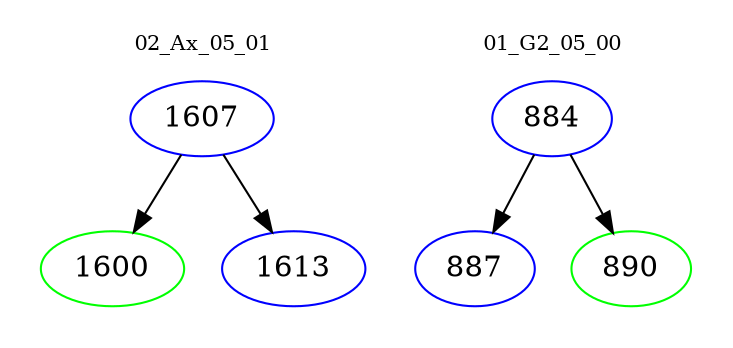 digraph{
subgraph cluster_0 {
color = white
label = "02_Ax_05_01";
fontsize=10;
T0_1607 [label="1607", color="blue"]
T0_1607 -> T0_1600 [color="black"]
T0_1600 [label="1600", color="green"]
T0_1607 -> T0_1613 [color="black"]
T0_1613 [label="1613", color="blue"]
}
subgraph cluster_1 {
color = white
label = "01_G2_05_00";
fontsize=10;
T1_884 [label="884", color="blue"]
T1_884 -> T1_887 [color="black"]
T1_887 [label="887", color="blue"]
T1_884 -> T1_890 [color="black"]
T1_890 [label="890", color="green"]
}
}
